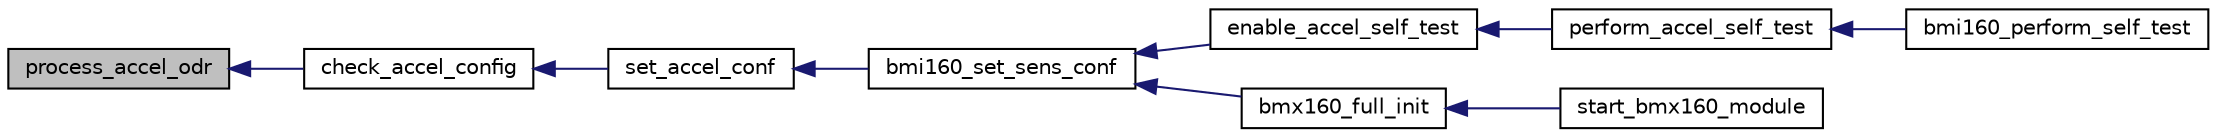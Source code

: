 digraph "process_accel_odr"
{
  edge [fontname="Helvetica",fontsize="10",labelfontname="Helvetica",labelfontsize="10"];
  node [fontname="Helvetica",fontsize="10",shape=record];
  rankdir="LR";
  Node1 [label="process_accel_odr",height=0.2,width=0.4,color="black", fillcolor="grey75", style="filled", fontcolor="black"];
  Node1 -> Node2 [dir="back",color="midnightblue",fontsize="10",style="solid",fontname="Helvetica"];
  Node2 [label="check_accel_config",height=0.2,width=0.4,color="black", fillcolor="white", style="filled",URL="$bmi160_8c.html#ad5d8ba2079f821934b6314e535e32391",tooltip="This API check the accel configuration. "];
  Node2 -> Node3 [dir="back",color="midnightblue",fontsize="10",style="solid",fontname="Helvetica"];
  Node3 [label="set_accel_conf",height=0.2,width=0.4,color="black", fillcolor="white", style="filled",URL="$bmi160_8c.html#ab26d07d82b0d2cf6514e2c8399b512cf",tooltip="This API set the accel configuration. "];
  Node3 -> Node4 [dir="back",color="midnightblue",fontsize="10",style="solid",fontname="Helvetica"];
  Node4 [label="bmi160_set_sens_conf",height=0.2,width=0.4,color="black", fillcolor="white", style="filled",URL="$bmi160_8h.html#ab098d2c7fda2965b1699ae13d2a8ffc8",tooltip="This API configures the power mode, range and bandwidth of sensor. "];
  Node4 -> Node5 [dir="back",color="midnightblue",fontsize="10",style="solid",fontname="Helvetica"];
  Node5 [label="enable_accel_self_test",height=0.2,width=0.4,color="black", fillcolor="white", style="filled",URL="$bmi160_8c.html#a46663dc05547a60fb8b7621181e257ab",tooltip="This API enables to perform the accel self test by setting proper configurations to facilitate accel ..."];
  Node5 -> Node6 [dir="back",color="midnightblue",fontsize="10",style="solid",fontname="Helvetica"];
  Node6 [label="perform_accel_self_test",height=0.2,width=0.4,color="black", fillcolor="white", style="filled",URL="$bmi160_8c.html#a58524a9b6fe288b5fb74f0b5cfb48703",tooltip="This API performs the self test for accelerometer of BMI160. "];
  Node6 -> Node7 [dir="back",color="midnightblue",fontsize="10",style="solid",fontname="Helvetica"];
  Node7 [label="bmi160_perform_self_test",height=0.2,width=0.4,color="black", fillcolor="white", style="filled",URL="$bmi160_8h.html#a6f83dc85a8173886ffe58e381fd9e0b8",tooltip="This is used to perform self test of accel/gyro of the BMI160 sensor. "];
  Node4 -> Node8 [dir="back",color="midnightblue",fontsize="10",style="solid",fontname="Helvetica"];
  Node8 [label="bmx160_full_init",height=0.2,width=0.4,color="black", fillcolor="white", style="filled",URL="$group___b_m_x160.html#ga24f66e1149af3eaad9ce37483510bd52",tooltip="BMX160 chip and fusion algorithm initialization. "];
  Node8 -> Node9 [dir="back",color="midnightblue",fontsize="10",style="solid",fontname="Helvetica"];
  Node9 [label="start_bmx160_module",height=0.2,width=0.4,color="black", fillcolor="white", style="filled",URL="$group___b_m_x160.html#ga3c92c87bd9ca59bc115bc38377fd51e8",tooltip="Start BMX160 threads. "];
}
